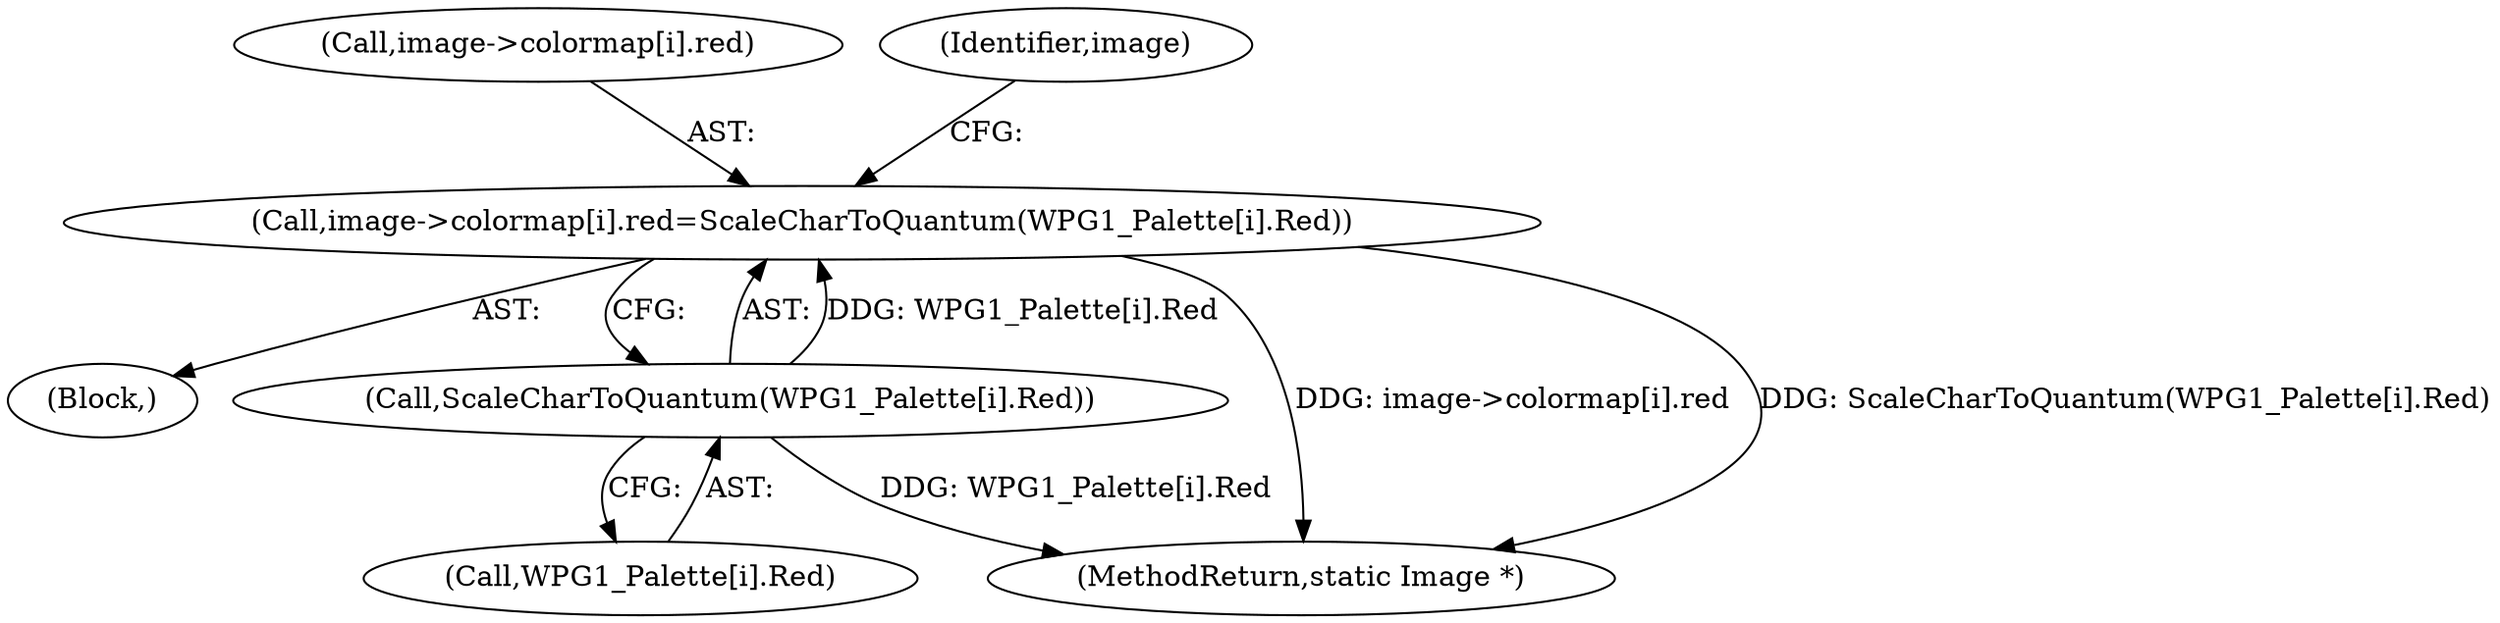 digraph "0_ImageMagick_4eae304e773bad8a876c3c26fdffac24d4253ae4@array" {
"1000877" [label="(Call,image->colormap[i].red=ScaleCharToQuantum(WPG1_Palette[i].Red))"];
"1000885" [label="(Call,ScaleCharToQuantum(WPG1_Palette[i].Red))"];
"1000878" [label="(Call,image->colormap[i].red)"];
"1000876" [label="(Block,)"];
"1000877" [label="(Call,image->colormap[i].red=ScaleCharToQuantum(WPG1_Palette[i].Red))"];
"1000886" [label="(Call,WPG1_Palette[i].Red)"];
"1000885" [label="(Call,ScaleCharToQuantum(WPG1_Palette[i].Red))"];
"1000895" [label="(Identifier,image)"];
"1001954" [label="(MethodReturn,static Image *)"];
"1000877" -> "1000876"  [label="AST: "];
"1000877" -> "1000885"  [label="CFG: "];
"1000878" -> "1000877"  [label="AST: "];
"1000885" -> "1000877"  [label="AST: "];
"1000895" -> "1000877"  [label="CFG: "];
"1000877" -> "1001954"  [label="DDG: image->colormap[i].red"];
"1000877" -> "1001954"  [label="DDG: ScaleCharToQuantum(WPG1_Palette[i].Red)"];
"1000885" -> "1000877"  [label="DDG: WPG1_Palette[i].Red"];
"1000885" -> "1000886"  [label="CFG: "];
"1000886" -> "1000885"  [label="AST: "];
"1000885" -> "1001954"  [label="DDG: WPG1_Palette[i].Red"];
}
